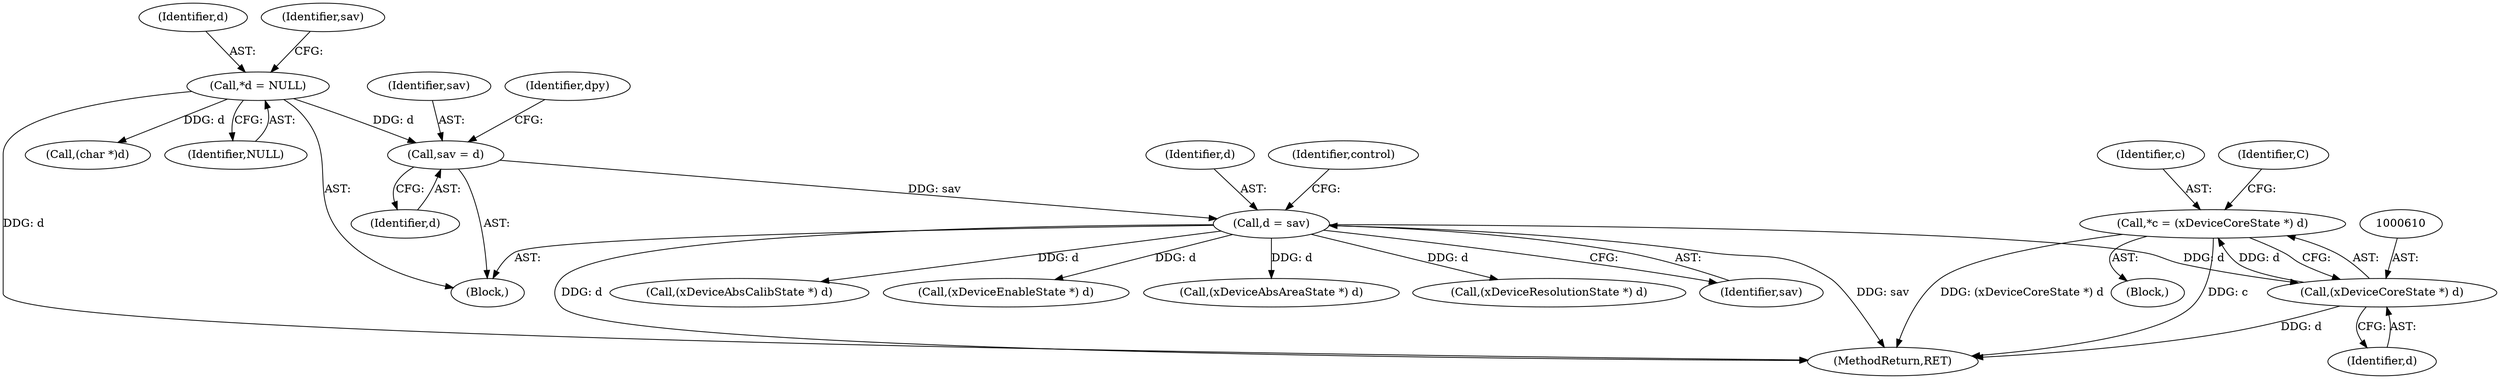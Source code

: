 digraph "0_libXi_19a9cd607de73947fcfb104682f203ffe4e1f4e5_0@pointer" {
"1000607" [label="(Call,*c = (xDeviceCoreState *) d)"];
"1000609" [label="(Call,(xDeviceCoreState *) d)"];
"1000353" [label="(Call,d = sav)"];
"1000230" [label="(Call,sav = d)"];
"1000115" [label="(Call,*d = NULL)"];
"1000354" [label="(Identifier,d)"];
"1000611" [label="(Identifier,d)"];
"1000459" [label="(Call,(xDeviceAbsCalibState *) d)"];
"1000608" [label="(Identifier,c)"];
"1000357" [label="(Identifier,control)"];
"1000116" [label="(Identifier,d)"];
"1000607" [label="(Call,*c = (xDeviceCoreState *) d)"];
"1000649" [label="(Call,(xDeviceEnableState *) d)"];
"1000115" [label="(Call,*d = NULL)"];
"1000609" [label="(Call,(xDeviceCoreState *) d)"];
"1000679" [label="(MethodReturn,RET)"];
"1000232" [label="(Identifier,d)"];
"1000541" [label="(Call,(xDeviceAbsAreaState *) d)"];
"1000605" [label="(Block,)"];
"1000230" [label="(Call,sav = d)"];
"1000368" [label="(Call,(xDeviceResolutionState *) d)"];
"1000614" [label="(Identifier,C)"];
"1000355" [label="(Identifier,sav)"];
"1000105" [label="(Block,)"];
"1000120" [label="(Identifier,sav)"];
"1000353" [label="(Call,d = sav)"];
"1000235" [label="(Call,(char *)d)"];
"1000231" [label="(Identifier,sav)"];
"1000234" [label="(Identifier,dpy)"];
"1000117" [label="(Identifier,NULL)"];
"1000607" -> "1000605"  [label="AST: "];
"1000607" -> "1000609"  [label="CFG: "];
"1000608" -> "1000607"  [label="AST: "];
"1000609" -> "1000607"  [label="AST: "];
"1000614" -> "1000607"  [label="CFG: "];
"1000607" -> "1000679"  [label="DDG: c"];
"1000607" -> "1000679"  [label="DDG: (xDeviceCoreState *) d"];
"1000609" -> "1000607"  [label="DDG: d"];
"1000609" -> "1000611"  [label="CFG: "];
"1000610" -> "1000609"  [label="AST: "];
"1000611" -> "1000609"  [label="AST: "];
"1000609" -> "1000679"  [label="DDG: d"];
"1000353" -> "1000609"  [label="DDG: d"];
"1000353" -> "1000105"  [label="AST: "];
"1000353" -> "1000355"  [label="CFG: "];
"1000354" -> "1000353"  [label="AST: "];
"1000355" -> "1000353"  [label="AST: "];
"1000357" -> "1000353"  [label="CFG: "];
"1000353" -> "1000679"  [label="DDG: d"];
"1000353" -> "1000679"  [label="DDG: sav"];
"1000230" -> "1000353"  [label="DDG: sav"];
"1000353" -> "1000368"  [label="DDG: d"];
"1000353" -> "1000459"  [label="DDG: d"];
"1000353" -> "1000541"  [label="DDG: d"];
"1000353" -> "1000649"  [label="DDG: d"];
"1000230" -> "1000105"  [label="AST: "];
"1000230" -> "1000232"  [label="CFG: "];
"1000231" -> "1000230"  [label="AST: "];
"1000232" -> "1000230"  [label="AST: "];
"1000234" -> "1000230"  [label="CFG: "];
"1000115" -> "1000230"  [label="DDG: d"];
"1000115" -> "1000105"  [label="AST: "];
"1000115" -> "1000117"  [label="CFG: "];
"1000116" -> "1000115"  [label="AST: "];
"1000117" -> "1000115"  [label="AST: "];
"1000120" -> "1000115"  [label="CFG: "];
"1000115" -> "1000679"  [label="DDG: d"];
"1000115" -> "1000235"  [label="DDG: d"];
}
